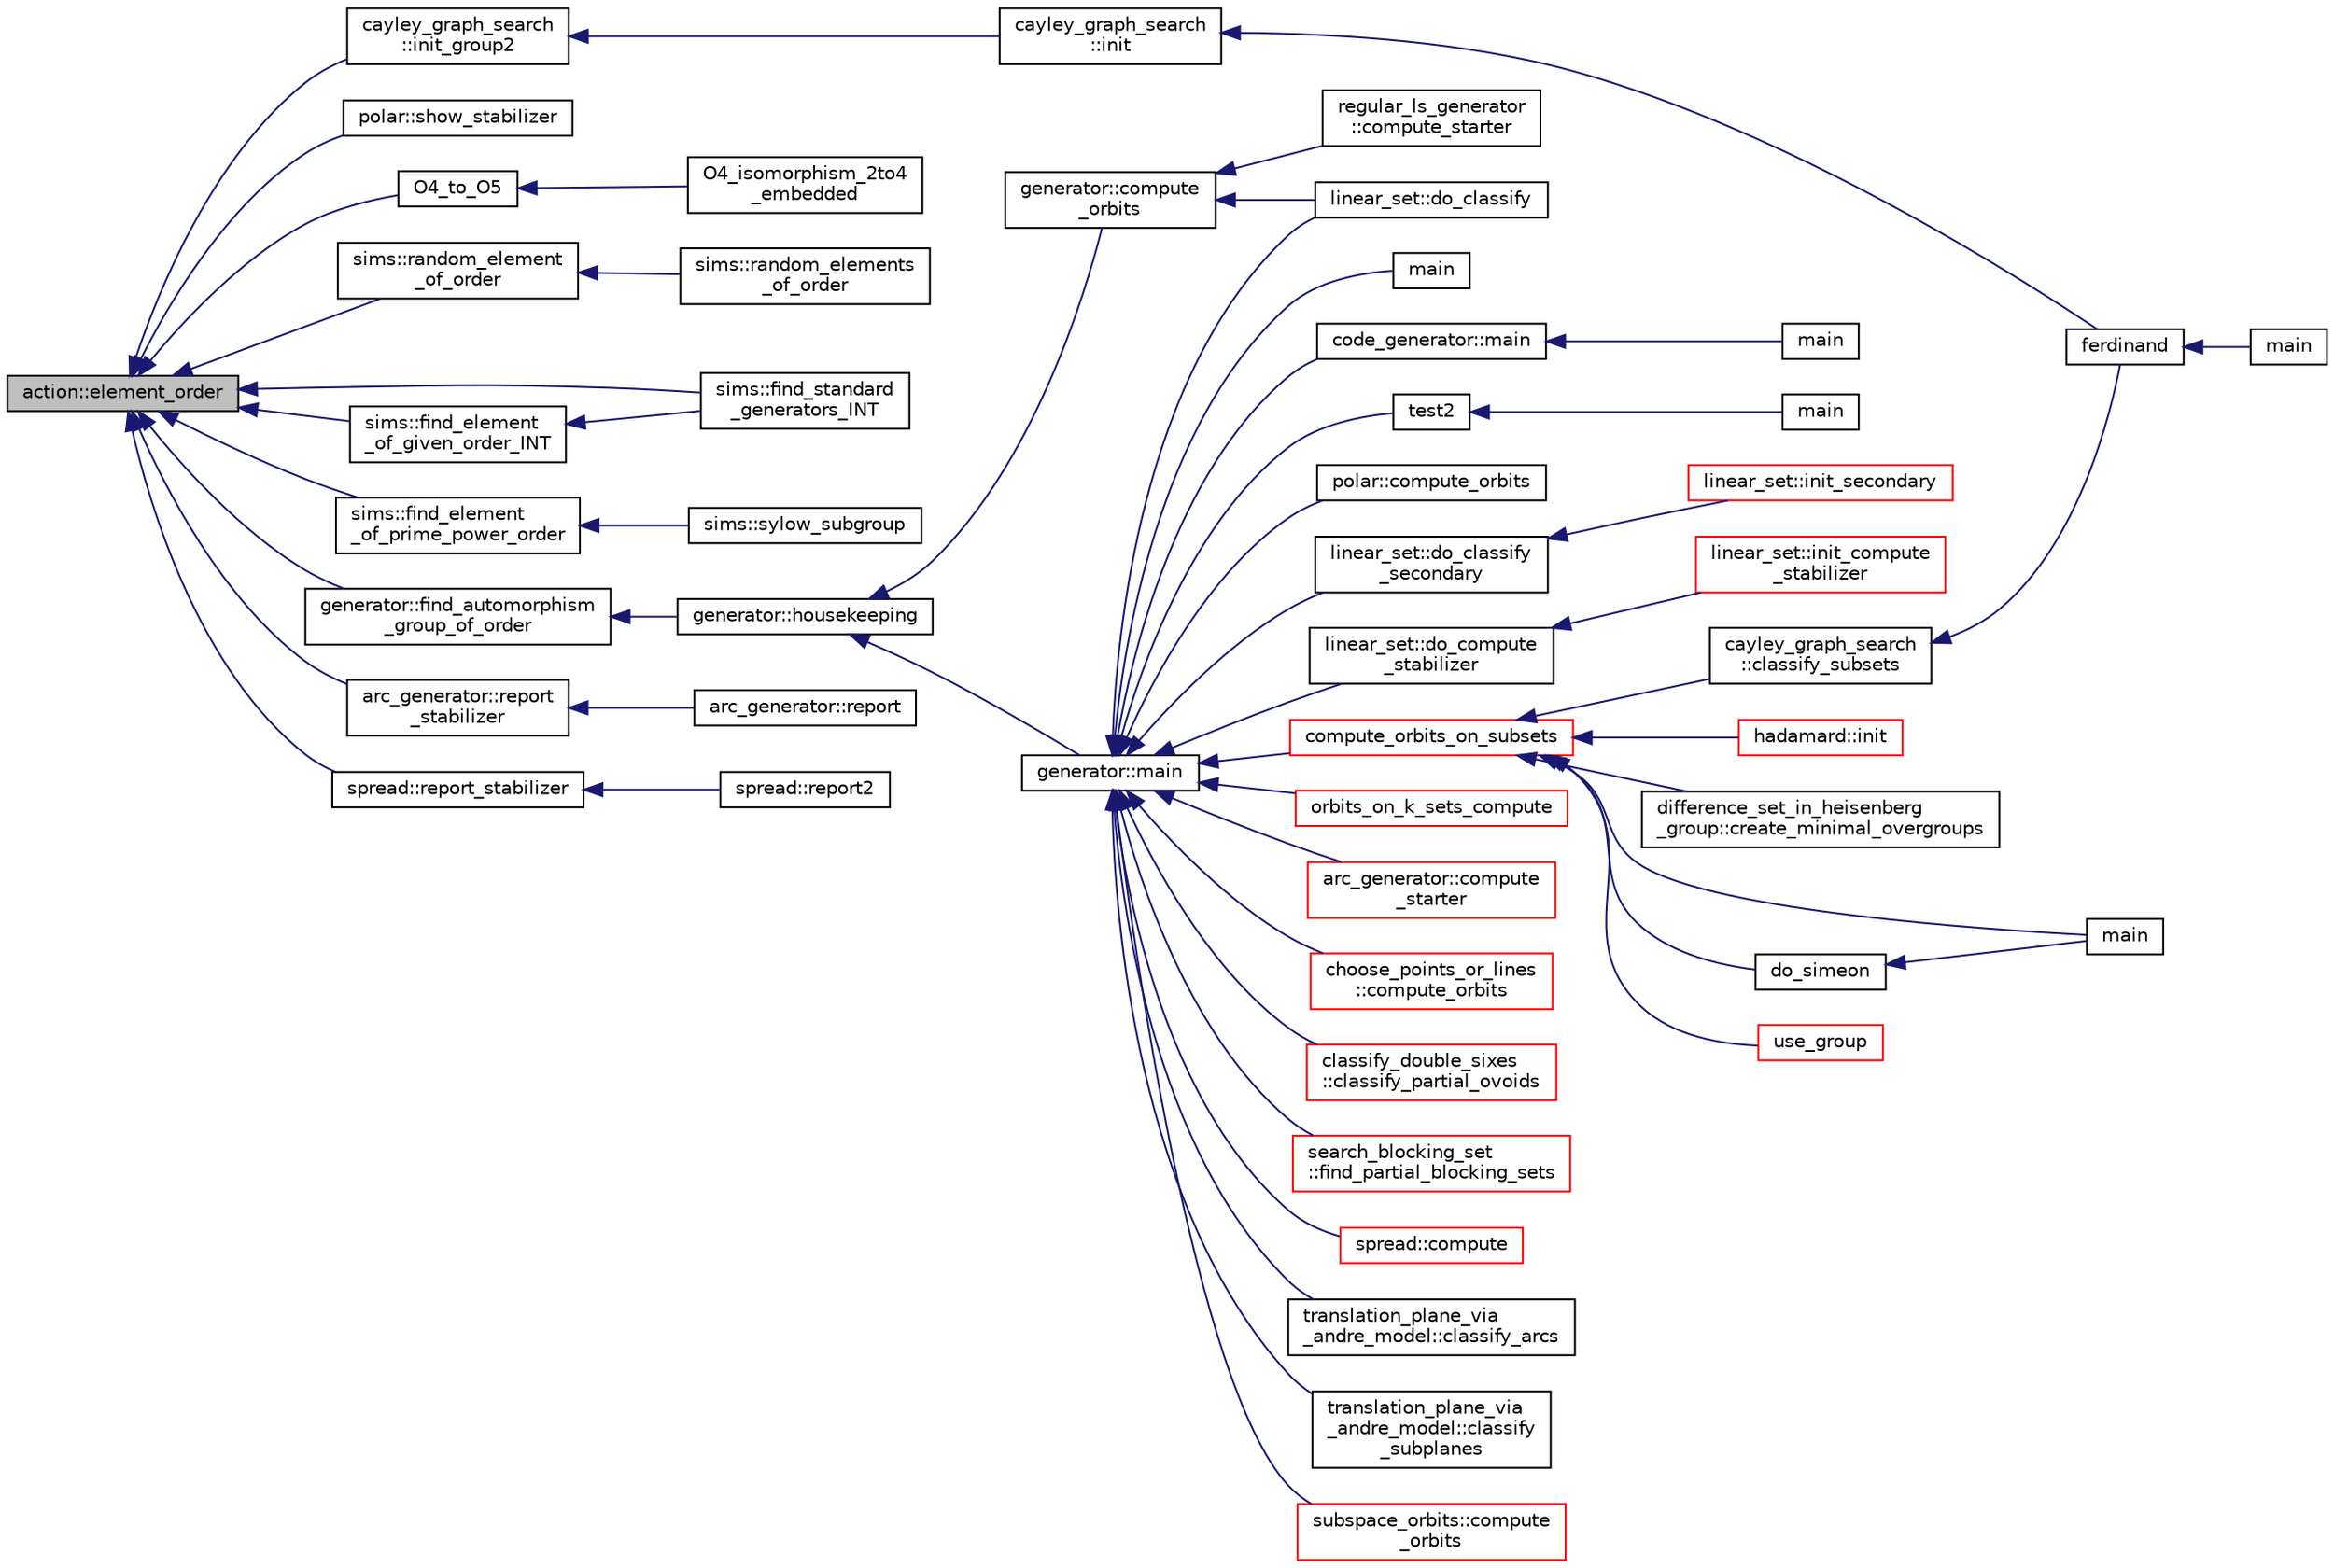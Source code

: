 digraph "action::element_order"
{
  edge [fontname="Helvetica",fontsize="10",labelfontname="Helvetica",labelfontsize="10"];
  node [fontname="Helvetica",fontsize="10",shape=record];
  rankdir="LR";
  Node6516 [label="action::element_order",height=0.2,width=0.4,color="black", fillcolor="grey75", style="filled", fontcolor="black"];
  Node6516 -> Node6517 [dir="back",color="midnightblue",fontsize="10",style="solid",fontname="Helvetica"];
  Node6517 [label="cayley_graph_search\l::init_group2",height=0.2,width=0.4,color="black", fillcolor="white", style="filled",URL="$de/dae/classcayley__graph__search.html#ac765646a4795740d7ac0a9407bf35f32"];
  Node6517 -> Node6518 [dir="back",color="midnightblue",fontsize="10",style="solid",fontname="Helvetica"];
  Node6518 [label="cayley_graph_search\l::init",height=0.2,width=0.4,color="black", fillcolor="white", style="filled",URL="$de/dae/classcayley__graph__search.html#add9c6434abeaebac4a07bc03cb21672d"];
  Node6518 -> Node6519 [dir="back",color="midnightblue",fontsize="10",style="solid",fontname="Helvetica"];
  Node6519 [label="ferdinand",height=0.2,width=0.4,color="black", fillcolor="white", style="filled",URL="$da/df3/ferdinand_8_c.html#a322b57727d23cf5a0932f11c30ea18d9"];
  Node6519 -> Node6520 [dir="back",color="midnightblue",fontsize="10",style="solid",fontname="Helvetica"];
  Node6520 [label="main",height=0.2,width=0.4,color="black", fillcolor="white", style="filled",URL="$da/df3/ferdinand_8_c.html#a3c04138a5bfe5d72780bb7e82a18e627"];
  Node6516 -> Node6521 [dir="back",color="midnightblue",fontsize="10",style="solid",fontname="Helvetica"];
  Node6521 [label="polar::show_stabilizer",height=0.2,width=0.4,color="black", fillcolor="white", style="filled",URL="$da/d1c/classpolar.html#a24c5eb95c94171766c5fdc098db90581"];
  Node6516 -> Node6522 [dir="back",color="midnightblue",fontsize="10",style="solid",fontname="Helvetica"];
  Node6522 [label="O4_to_O5",height=0.2,width=0.4,color="black", fillcolor="white", style="filled",URL="$dc/dd4/group__actions_8h.html#af20467afc2151efb154c3c86ae5e1e5a"];
  Node6522 -> Node6523 [dir="back",color="midnightblue",fontsize="10",style="solid",fontname="Helvetica"];
  Node6523 [label="O4_isomorphism_2to4\l_embedded",height=0.2,width=0.4,color="black", fillcolor="white", style="filled",URL="$dc/dd4/group__actions_8h.html#aa6a3808993602713a701a20d3905ebe1"];
  Node6516 -> Node6524 [dir="back",color="midnightblue",fontsize="10",style="solid",fontname="Helvetica"];
  Node6524 [label="sims::random_element\l_of_order",height=0.2,width=0.4,color="black", fillcolor="white", style="filled",URL="$d9/df3/classsims.html#a5813a13a4b5685f8bab7d248fb12cf57"];
  Node6524 -> Node6525 [dir="back",color="midnightblue",fontsize="10",style="solid",fontname="Helvetica"];
  Node6525 [label="sims::random_elements\l_of_order",height=0.2,width=0.4,color="black", fillcolor="white", style="filled",URL="$d9/df3/classsims.html#af5aeca809be7c10df8493c1b9ef9e980"];
  Node6516 -> Node6526 [dir="back",color="midnightblue",fontsize="10",style="solid",fontname="Helvetica"];
  Node6526 [label="sims::find_standard\l_generators_INT",height=0.2,width=0.4,color="black", fillcolor="white", style="filled",URL="$d9/df3/classsims.html#a76b4729b133fb5d7e1edaffe98a6eb5a"];
  Node6516 -> Node6527 [dir="back",color="midnightblue",fontsize="10",style="solid",fontname="Helvetica"];
  Node6527 [label="sims::find_element\l_of_given_order_INT",height=0.2,width=0.4,color="black", fillcolor="white", style="filled",URL="$d9/df3/classsims.html#a2747368b290225e639103bff8e32ffc9"];
  Node6527 -> Node6526 [dir="back",color="midnightblue",fontsize="10",style="solid",fontname="Helvetica"];
  Node6516 -> Node6528 [dir="back",color="midnightblue",fontsize="10",style="solid",fontname="Helvetica"];
  Node6528 [label="sims::find_element\l_of_prime_power_order",height=0.2,width=0.4,color="black", fillcolor="white", style="filled",URL="$d9/df3/classsims.html#aaa2d4a5f8ebb39fab9149d99b4d38fbc"];
  Node6528 -> Node6529 [dir="back",color="midnightblue",fontsize="10",style="solid",fontname="Helvetica"];
  Node6529 [label="sims::sylow_subgroup",height=0.2,width=0.4,color="black", fillcolor="white", style="filled",URL="$d9/df3/classsims.html#addc6f348759a62efab9c5d5b58ad3f61"];
  Node6516 -> Node6530 [dir="back",color="midnightblue",fontsize="10",style="solid",fontname="Helvetica"];
  Node6530 [label="generator::find_automorphism\l_group_of_order",height=0.2,width=0.4,color="black", fillcolor="white", style="filled",URL="$d7/d73/classgenerator.html#a0e1112dc17485a838afe04b4d011a0df"];
  Node6530 -> Node6531 [dir="back",color="midnightblue",fontsize="10",style="solid",fontname="Helvetica"];
  Node6531 [label="generator::housekeeping",height=0.2,width=0.4,color="black", fillcolor="white", style="filled",URL="$d7/d73/classgenerator.html#aaf2bd92e8f74eb9fbc3244a6dde6f78c"];
  Node6531 -> Node6532 [dir="back",color="midnightblue",fontsize="10",style="solid",fontname="Helvetica"];
  Node6532 [label="generator::compute\l_orbits",height=0.2,width=0.4,color="black", fillcolor="white", style="filled",URL="$d7/d73/classgenerator.html#a23989bc20ecaaed39c4119c758367f40"];
  Node6532 -> Node6533 [dir="back",color="midnightblue",fontsize="10",style="solid",fontname="Helvetica"];
  Node6533 [label="regular_ls_generator\l::compute_starter",height=0.2,width=0.4,color="black", fillcolor="white", style="filled",URL="$d2/dd8/classregular__ls__generator.html#aa38907741058694a73194b02ceb4a53d"];
  Node6532 -> Node6534 [dir="back",color="midnightblue",fontsize="10",style="solid",fontname="Helvetica"];
  Node6534 [label="linear_set::do_classify",height=0.2,width=0.4,color="black", fillcolor="white", style="filled",URL="$dd/d86/classlinear__set.html#a3eb2dbce7fa8b71901dfc12f288ddd0c"];
  Node6531 -> Node6535 [dir="back",color="midnightblue",fontsize="10",style="solid",fontname="Helvetica"];
  Node6535 [label="generator::main",height=0.2,width=0.4,color="black", fillcolor="white", style="filled",URL="$d7/d73/classgenerator.html#a01abff8e9f231bf0d82e2e8e0061f242"];
  Node6535 -> Node6536 [dir="back",color="midnightblue",fontsize="10",style="solid",fontname="Helvetica"];
  Node6536 [label="main",height=0.2,width=0.4,color="black", fillcolor="white", style="filled",URL="$d2/d11/codes_8h.html#a217dbf8b442f20279ea00b898af96f52"];
  Node6535 -> Node6537 [dir="back",color="midnightblue",fontsize="10",style="solid",fontname="Helvetica"];
  Node6537 [label="code_generator::main",height=0.2,width=0.4,color="black", fillcolor="white", style="filled",URL="$db/d37/classcode__generator.html#ab3cf3a306e4032c2b471ac95321c599f"];
  Node6537 -> Node6538 [dir="back",color="midnightblue",fontsize="10",style="solid",fontname="Helvetica"];
  Node6538 [label="main",height=0.2,width=0.4,color="black", fillcolor="white", style="filled",URL="$d4/d4f/codes_8_c.html#a217dbf8b442f20279ea00b898af96f52"];
  Node6535 -> Node6539 [dir="back",color="midnightblue",fontsize="10",style="solid",fontname="Helvetica"];
  Node6539 [label="test2",height=0.2,width=0.4,color="black", fillcolor="white", style="filled",URL="$d9/db0/factor__space_8_c.html#a39d73a812e5fd8f1bc111e948368cb10"];
  Node6539 -> Node6540 [dir="back",color="midnightblue",fontsize="10",style="solid",fontname="Helvetica"];
  Node6540 [label="main",height=0.2,width=0.4,color="black", fillcolor="white", style="filled",URL="$d9/db0/factor__space_8_c.html#a3c04138a5bfe5d72780bb7e82a18e627"];
  Node6535 -> Node6541 [dir="back",color="midnightblue",fontsize="10",style="solid",fontname="Helvetica"];
  Node6541 [label="polar::compute_orbits",height=0.2,width=0.4,color="black", fillcolor="white", style="filled",URL="$da/d1c/classpolar.html#ac4c3c4f95d14c74ff4a3ec3f3479a1da"];
  Node6535 -> Node6534 [dir="back",color="midnightblue",fontsize="10",style="solid",fontname="Helvetica"];
  Node6535 -> Node6542 [dir="back",color="midnightblue",fontsize="10",style="solid",fontname="Helvetica"];
  Node6542 [label="linear_set::do_classify\l_secondary",height=0.2,width=0.4,color="black", fillcolor="white", style="filled",URL="$dd/d86/classlinear__set.html#a47eb7f9995f3343abd3bdfbf9a9a9162"];
  Node6542 -> Node6543 [dir="back",color="midnightblue",fontsize="10",style="solid",fontname="Helvetica"];
  Node6543 [label="linear_set::init_secondary",height=0.2,width=0.4,color="red", fillcolor="white", style="filled",URL="$dd/d86/classlinear__set.html#a7bf8cd7805559b5762921687a7c1ed97"];
  Node6535 -> Node6545 [dir="back",color="midnightblue",fontsize="10",style="solid",fontname="Helvetica"];
  Node6545 [label="linear_set::do_compute\l_stabilizer",height=0.2,width=0.4,color="black", fillcolor="white", style="filled",URL="$dd/d86/classlinear__set.html#ae8f58ded28fb5370f4459cca42b7463b"];
  Node6545 -> Node6546 [dir="back",color="midnightblue",fontsize="10",style="solid",fontname="Helvetica"];
  Node6546 [label="linear_set::init_compute\l_stabilizer",height=0.2,width=0.4,color="red", fillcolor="white", style="filled",URL="$dd/d86/classlinear__set.html#a0cc3eaec1896fdc977b62e94623b055b"];
  Node6535 -> Node6548 [dir="back",color="midnightblue",fontsize="10",style="solid",fontname="Helvetica"];
  Node6548 [label="compute_orbits_on_subsets",height=0.2,width=0.4,color="red", fillcolor="white", style="filled",URL="$d3/d35/snakes__and__ladders__global_8_c.html#af33697aede0480110b1227f727252637"];
  Node6548 -> Node6549 [dir="back",color="midnightblue",fontsize="10",style="solid",fontname="Helvetica"];
  Node6549 [label="cayley_graph_search\l::classify_subsets",height=0.2,width=0.4,color="black", fillcolor="white", style="filled",URL="$de/dae/classcayley__graph__search.html#a4cf8a90752e018a281481ac80ad52c4b"];
  Node6549 -> Node6519 [dir="back",color="midnightblue",fontsize="10",style="solid",fontname="Helvetica"];
  Node6548 -> Node6550 [dir="back",color="midnightblue",fontsize="10",style="solid",fontname="Helvetica"];
  Node6550 [label="hadamard::init",height=0.2,width=0.4,color="red", fillcolor="white", style="filled",URL="$d7/dbb/classhadamard.html#a16af359850b8bdd0d2a73e260d496c33"];
  Node6548 -> Node6552 [dir="back",color="midnightblue",fontsize="10",style="solid",fontname="Helvetica"];
  Node6552 [label="difference_set_in_heisenberg\l_group::create_minimal_overgroups",height=0.2,width=0.4,color="black", fillcolor="white", style="filled",URL="$de/d8a/classdifference__set__in__heisenberg__group.html#a9bde5ad5da3ebaebf98fbfd3e8110b79"];
  Node6548 -> Node6553 [dir="back",color="midnightblue",fontsize="10",style="solid",fontname="Helvetica"];
  Node6553 [label="main",height=0.2,width=0.4,color="black", fillcolor="white", style="filled",URL="$d5/d13/simeon_8_c.html#ae66f6b31b5ad750f1fe042a706a4e3d4"];
  Node6548 -> Node6554 [dir="back",color="midnightblue",fontsize="10",style="solid",fontname="Helvetica"];
  Node6554 [label="do_simeon",height=0.2,width=0.4,color="black", fillcolor="white", style="filled",URL="$d5/d13/simeon_8_c.html#a36cf3f9cb484fa44da7a7dfcbe9385d0"];
  Node6554 -> Node6553 [dir="back",color="midnightblue",fontsize="10",style="solid",fontname="Helvetica"];
  Node6548 -> Node6555 [dir="back",color="midnightblue",fontsize="10",style="solid",fontname="Helvetica"];
  Node6555 [label="use_group",height=0.2,width=0.4,color="red", fillcolor="white", style="filled",URL="$d9/d9f/all__cliques_8_c.html#aba62531e97173264c39afe2c7857af31"];
  Node6535 -> Node6564 [dir="back",color="midnightblue",fontsize="10",style="solid",fontname="Helvetica"];
  Node6564 [label="orbits_on_k_sets_compute",height=0.2,width=0.4,color="red", fillcolor="white", style="filled",URL="$d3/d35/snakes__and__ladders__global_8_c.html#a96743526b15703539d544499276aaa71"];
  Node6535 -> Node6575 [dir="back",color="midnightblue",fontsize="10",style="solid",fontname="Helvetica"];
  Node6575 [label="arc_generator::compute\l_starter",height=0.2,width=0.4,color="red", fillcolor="white", style="filled",URL="$d4/d21/classarc__generator.html#aad1dcec3a1c302e743d574bd1ac857d9"];
  Node6535 -> Node6580 [dir="back",color="midnightblue",fontsize="10",style="solid",fontname="Helvetica"];
  Node6580 [label="choose_points_or_lines\l::compute_orbits",height=0.2,width=0.4,color="red", fillcolor="white", style="filled",URL="$d6/d75/classchoose__points__or__lines.html#adc353e2d41dc8a39563322c8cdd85f61"];
  Node6535 -> Node6582 [dir="back",color="midnightblue",fontsize="10",style="solid",fontname="Helvetica"];
  Node6582 [label="classify_double_sixes\l::classify_partial_ovoids",height=0.2,width=0.4,color="red", fillcolor="white", style="filled",URL="$dd/d23/classclassify__double__sixes.html#a2253fca143a0e8a3e39655eb05668ae9"];
  Node6535 -> Node6584 [dir="back",color="midnightblue",fontsize="10",style="solid",fontname="Helvetica"];
  Node6584 [label="search_blocking_set\l::find_partial_blocking_sets",height=0.2,width=0.4,color="red", fillcolor="white", style="filled",URL="$dc/d36/classsearch__blocking__set.html#ad3fdb3d356db75a02c406bc9d4e9e9b6"];
  Node6535 -> Node6586 [dir="back",color="midnightblue",fontsize="10",style="solid",fontname="Helvetica"];
  Node6586 [label="spread::compute",height=0.2,width=0.4,color="red", fillcolor="white", style="filled",URL="$da/dc1/classspread.html#a9674466d3e03b8dad79882299c638a21"];
  Node6535 -> Node6588 [dir="back",color="midnightblue",fontsize="10",style="solid",fontname="Helvetica"];
  Node6588 [label="translation_plane_via\l_andre_model::classify_arcs",height=0.2,width=0.4,color="black", fillcolor="white", style="filled",URL="$d1/dcc/classtranslation__plane__via__andre__model.html#ac8f002e812a8b152d41e806688601c5e"];
  Node6535 -> Node6589 [dir="back",color="midnightblue",fontsize="10",style="solid",fontname="Helvetica"];
  Node6589 [label="translation_plane_via\l_andre_model::classify\l_subplanes",height=0.2,width=0.4,color="black", fillcolor="white", style="filled",URL="$d1/dcc/classtranslation__plane__via__andre__model.html#a794fefa95f0a7f7b887133375988ee55"];
  Node6535 -> Node6590 [dir="back",color="midnightblue",fontsize="10",style="solid",fontname="Helvetica"];
  Node6590 [label="subspace_orbits::compute\l_orbits",height=0.2,width=0.4,color="red", fillcolor="white", style="filled",URL="$d2/d9f/classsubspace__orbits.html#a2778f8d49cde1675de1ef6acfe180b63"];
  Node6516 -> Node6592 [dir="back",color="midnightblue",fontsize="10",style="solid",fontname="Helvetica"];
  Node6592 [label="arc_generator::report\l_stabilizer",height=0.2,width=0.4,color="black", fillcolor="white", style="filled",URL="$d4/d21/classarc__generator.html#ac69fdbaf0cd6a5c16d9d33a29db4e5ff"];
  Node6592 -> Node6593 [dir="back",color="midnightblue",fontsize="10",style="solid",fontname="Helvetica"];
  Node6593 [label="arc_generator::report",height=0.2,width=0.4,color="black", fillcolor="white", style="filled",URL="$d4/d21/classarc__generator.html#a650f715bb3eec8fd1057e07e5b384f9a"];
  Node6516 -> Node6594 [dir="back",color="midnightblue",fontsize="10",style="solid",fontname="Helvetica"];
  Node6594 [label="spread::report_stabilizer",height=0.2,width=0.4,color="black", fillcolor="white", style="filled",URL="$da/dc1/classspread.html#a889dcf4764a904c2dc2bc53c10d79678"];
  Node6594 -> Node6595 [dir="back",color="midnightblue",fontsize="10",style="solid",fontname="Helvetica"];
  Node6595 [label="spread::report2",height=0.2,width=0.4,color="black", fillcolor="white", style="filled",URL="$da/dc1/classspread.html#a543a79e4e7306af291584f53dacbfdd8"];
}
